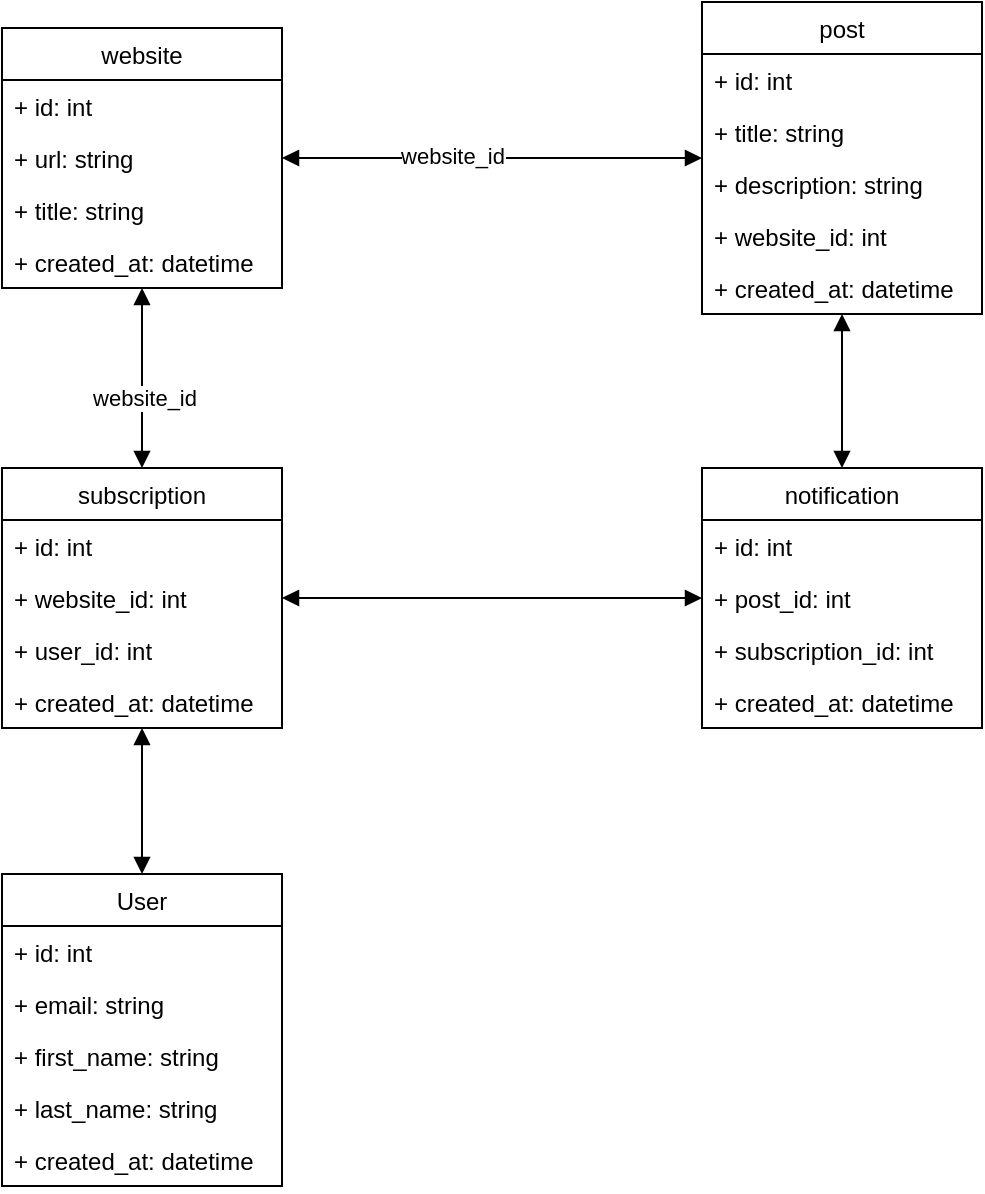 <mxfile version="20.2.3" type="device"><diagram id="9Jolle7zsJ_77y89-e4t" name="Page-1"><mxGraphModel dx="2062" dy="1217" grid="1" gridSize="10" guides="1" tooltips="1" connect="1" arrows="1" fold="1" page="1" pageScale="1" pageWidth="827" pageHeight="1169" math="0" shadow="0"><root><mxCell id="0"/><mxCell id="1" parent="0"/><mxCell id="-_HY_XK2ZcNqljR3L-3T-1" value="website" style="swimlane;fontStyle=0;childLayout=stackLayout;horizontal=1;startSize=26;fillColor=none;horizontalStack=0;resizeParent=1;resizeParentMax=0;resizeLast=0;collapsible=1;marginBottom=0;" vertex="1" parent="1"><mxGeometry x="100" y="437" width="140" height="130" as="geometry"/></mxCell><mxCell id="-_HY_XK2ZcNqljR3L-3T-2" value="+ id: int" style="text;strokeColor=none;fillColor=none;align=left;verticalAlign=top;spacingLeft=4;spacingRight=4;overflow=hidden;rotatable=0;points=[[0,0.5],[1,0.5]];portConstraint=eastwest;" vertex="1" parent="-_HY_XK2ZcNqljR3L-3T-1"><mxGeometry y="26" width="140" height="26" as="geometry"/></mxCell><mxCell id="-_HY_XK2ZcNqljR3L-3T-3" value="+ url: string" style="text;strokeColor=none;fillColor=none;align=left;verticalAlign=top;spacingLeft=4;spacingRight=4;overflow=hidden;rotatable=0;points=[[0,0.5],[1,0.5]];portConstraint=eastwest;" vertex="1" parent="-_HY_XK2ZcNqljR3L-3T-1"><mxGeometry y="52" width="140" height="26" as="geometry"/></mxCell><mxCell id="-_HY_XK2ZcNqljR3L-3T-4" value="+ title: string" style="text;strokeColor=none;fillColor=none;align=left;verticalAlign=top;spacingLeft=4;spacingRight=4;overflow=hidden;rotatable=0;points=[[0,0.5],[1,0.5]];portConstraint=eastwest;" vertex="1" parent="-_HY_XK2ZcNqljR3L-3T-1"><mxGeometry y="78" width="140" height="26" as="geometry"/></mxCell><mxCell id="-_HY_XK2ZcNqljR3L-3T-41" value="+ created_at: datetime" style="text;strokeColor=none;fillColor=none;align=left;verticalAlign=top;spacingLeft=4;spacingRight=4;overflow=hidden;rotatable=0;points=[[0,0.5],[1,0.5]];portConstraint=eastwest;" vertex="1" parent="-_HY_XK2ZcNqljR3L-3T-1"><mxGeometry y="104" width="140" height="26" as="geometry"/></mxCell><mxCell id="-_HY_XK2ZcNqljR3L-3T-5" value="post" style="swimlane;fontStyle=0;childLayout=stackLayout;horizontal=1;startSize=26;fillColor=none;horizontalStack=0;resizeParent=1;resizeParentMax=0;resizeLast=0;collapsible=1;marginBottom=0;" vertex="1" parent="1"><mxGeometry x="450" y="424" width="140" height="156" as="geometry"/></mxCell><mxCell id="-_HY_XK2ZcNqljR3L-3T-6" value="+ id: int" style="text;strokeColor=none;fillColor=none;align=left;verticalAlign=top;spacingLeft=4;spacingRight=4;overflow=hidden;rotatable=0;points=[[0,0.5],[1,0.5]];portConstraint=eastwest;" vertex="1" parent="-_HY_XK2ZcNqljR3L-3T-5"><mxGeometry y="26" width="140" height="26" as="geometry"/></mxCell><mxCell id="-_HY_XK2ZcNqljR3L-3T-7" value="+ title: string" style="text;strokeColor=none;fillColor=none;align=left;verticalAlign=top;spacingLeft=4;spacingRight=4;overflow=hidden;rotatable=0;points=[[0,0.5],[1,0.5]];portConstraint=eastwest;" vertex="1" parent="-_HY_XK2ZcNqljR3L-3T-5"><mxGeometry y="52" width="140" height="26" as="geometry"/></mxCell><mxCell id="-_HY_XK2ZcNqljR3L-3T-8" value="+ description: string" style="text;strokeColor=none;fillColor=none;align=left;verticalAlign=top;spacingLeft=4;spacingRight=4;overflow=hidden;rotatable=0;points=[[0,0.5],[1,0.5]];portConstraint=eastwest;" vertex="1" parent="-_HY_XK2ZcNqljR3L-3T-5"><mxGeometry y="78" width="140" height="26" as="geometry"/></mxCell><mxCell id="-_HY_XK2ZcNqljR3L-3T-13" value="+ website_id: int" style="text;strokeColor=none;fillColor=none;align=left;verticalAlign=top;spacingLeft=4;spacingRight=4;overflow=hidden;rotatable=0;points=[[0,0.5],[1,0.5]];portConstraint=eastwest;" vertex="1" parent="-_HY_XK2ZcNqljR3L-3T-5"><mxGeometry y="104" width="140" height="26" as="geometry"/></mxCell><mxCell id="-_HY_XK2ZcNqljR3L-3T-40" value="+ created_at: datetime" style="text;strokeColor=none;fillColor=none;align=left;verticalAlign=top;spacingLeft=4;spacingRight=4;overflow=hidden;rotatable=0;points=[[0,0.5],[1,0.5]];portConstraint=eastwest;" vertex="1" parent="-_HY_XK2ZcNqljR3L-3T-5"><mxGeometry y="130" width="140" height="26" as="geometry"/></mxCell><mxCell id="-_HY_XK2ZcNqljR3L-3T-15" value="subscription" style="swimlane;fontStyle=0;childLayout=stackLayout;horizontal=1;startSize=26;fillColor=none;horizontalStack=0;resizeParent=1;resizeParentMax=0;resizeLast=0;collapsible=1;marginBottom=0;" vertex="1" parent="1"><mxGeometry x="100" y="657" width="140" height="130" as="geometry"/></mxCell><mxCell id="-_HY_XK2ZcNqljR3L-3T-16" value="+ id: int" style="text;strokeColor=none;fillColor=none;align=left;verticalAlign=top;spacingLeft=4;spacingRight=4;overflow=hidden;rotatable=0;points=[[0,0.5],[1,0.5]];portConstraint=eastwest;" vertex="1" parent="-_HY_XK2ZcNqljR3L-3T-15"><mxGeometry y="26" width="140" height="26" as="geometry"/></mxCell><mxCell id="-_HY_XK2ZcNqljR3L-3T-17" value="+ website_id: int" style="text;strokeColor=none;fillColor=none;align=left;verticalAlign=top;spacingLeft=4;spacingRight=4;overflow=hidden;rotatable=0;points=[[0,0.5],[1,0.5]];portConstraint=eastwest;" vertex="1" parent="-_HY_XK2ZcNqljR3L-3T-15"><mxGeometry y="52" width="140" height="26" as="geometry"/></mxCell><mxCell id="-_HY_XK2ZcNqljR3L-3T-18" value="+ user_id: int" style="text;strokeColor=none;fillColor=none;align=left;verticalAlign=top;spacingLeft=4;spacingRight=4;overflow=hidden;rotatable=0;points=[[0,0.5],[1,0.5]];portConstraint=eastwest;" vertex="1" parent="-_HY_XK2ZcNqljR3L-3T-15"><mxGeometry y="78" width="140" height="26" as="geometry"/></mxCell><mxCell id="-_HY_XK2ZcNqljR3L-3T-42" value="+ created_at: datetime" style="text;strokeColor=none;fillColor=none;align=left;verticalAlign=top;spacingLeft=4;spacingRight=4;overflow=hidden;rotatable=0;points=[[0,0.5],[1,0.5]];portConstraint=eastwest;" vertex="1" parent="-_HY_XK2ZcNqljR3L-3T-15"><mxGeometry y="104" width="140" height="26" as="geometry"/></mxCell><mxCell id="-_HY_XK2ZcNqljR3L-3T-22" value="" style="endArrow=block;startArrow=block;endFill=1;startFill=1;html=1;rounded=0;" edge="1" parent="1" source="-_HY_XK2ZcNqljR3L-3T-1" target="-_HY_XK2ZcNqljR3L-3T-5"><mxGeometry width="160" relative="1" as="geometry"><mxPoint x="410" y="700" as="sourcePoint"/><mxPoint x="570" y="700" as="targetPoint"/></mxGeometry></mxCell><mxCell id="-_HY_XK2ZcNqljR3L-3T-23" value="website_id" style="edgeLabel;html=1;align=center;verticalAlign=middle;resizable=0;points=[];" vertex="1" connectable="0" parent="-_HY_XK2ZcNqljR3L-3T-22"><mxGeometry x="-0.191" y="1" relative="1" as="geometry"><mxPoint as="offset"/></mxGeometry></mxCell><mxCell id="-_HY_XK2ZcNqljR3L-3T-24" value="" style="endArrow=block;startArrow=block;endFill=1;startFill=1;html=1;rounded=0;" edge="1" parent="1" source="-_HY_XK2ZcNqljR3L-3T-1" target="-_HY_XK2ZcNqljR3L-3T-15"><mxGeometry width="160" relative="1" as="geometry"><mxPoint x="230" y="830" as="sourcePoint"/><mxPoint x="390" y="830" as="targetPoint"/></mxGeometry></mxCell><mxCell id="-_HY_XK2ZcNqljR3L-3T-25" value="website_id" style="edgeLabel;html=1;align=center;verticalAlign=middle;resizable=0;points=[];" vertex="1" connectable="0" parent="-_HY_XK2ZcNqljR3L-3T-24"><mxGeometry x="0.226" y="1" relative="1" as="geometry"><mxPoint as="offset"/></mxGeometry></mxCell><mxCell id="-_HY_XK2ZcNqljR3L-3T-26" value="User" style="swimlane;fontStyle=0;childLayout=stackLayout;horizontal=1;startSize=26;fillColor=none;horizontalStack=0;resizeParent=1;resizeParentMax=0;resizeLast=0;collapsible=1;marginBottom=0;" vertex="1" parent="1"><mxGeometry x="100" y="860" width="140" height="156" as="geometry"/></mxCell><mxCell id="-_HY_XK2ZcNqljR3L-3T-27" value="+ id: int" style="text;strokeColor=none;fillColor=none;align=left;verticalAlign=top;spacingLeft=4;spacingRight=4;overflow=hidden;rotatable=0;points=[[0,0.5],[1,0.5]];portConstraint=eastwest;" vertex="1" parent="-_HY_XK2ZcNqljR3L-3T-26"><mxGeometry y="26" width="140" height="26" as="geometry"/></mxCell><mxCell id="-_HY_XK2ZcNqljR3L-3T-28" value="+ email: string" style="text;strokeColor=none;fillColor=none;align=left;verticalAlign=top;spacingLeft=4;spacingRight=4;overflow=hidden;rotatable=0;points=[[0,0.5],[1,0.5]];portConstraint=eastwest;" vertex="1" parent="-_HY_XK2ZcNqljR3L-3T-26"><mxGeometry y="52" width="140" height="26" as="geometry"/></mxCell><mxCell id="-_HY_XK2ZcNqljR3L-3T-29" value="+ first_name: string" style="text;strokeColor=none;fillColor=none;align=left;verticalAlign=top;spacingLeft=4;spacingRight=4;overflow=hidden;rotatable=0;points=[[0,0.5],[1,0.5]];portConstraint=eastwest;" vertex="1" parent="-_HY_XK2ZcNqljR3L-3T-26"><mxGeometry y="78" width="140" height="26" as="geometry"/></mxCell><mxCell id="-_HY_XK2ZcNqljR3L-3T-31" value="+ last_name: string" style="text;strokeColor=none;fillColor=none;align=left;verticalAlign=top;spacingLeft=4;spacingRight=4;overflow=hidden;rotatable=0;points=[[0,0.5],[1,0.5]];portConstraint=eastwest;" vertex="1" parent="-_HY_XK2ZcNqljR3L-3T-26"><mxGeometry y="104" width="140" height="26" as="geometry"/></mxCell><mxCell id="-_HY_XK2ZcNqljR3L-3T-43" value="+ created_at: datetime" style="text;strokeColor=none;fillColor=none;align=left;verticalAlign=top;spacingLeft=4;spacingRight=4;overflow=hidden;rotatable=0;points=[[0,0.5],[1,0.5]];portConstraint=eastwest;" vertex="1" parent="-_HY_XK2ZcNqljR3L-3T-26"><mxGeometry y="130" width="140" height="26" as="geometry"/></mxCell><mxCell id="-_HY_XK2ZcNqljR3L-3T-30" value="" style="endArrow=block;startArrow=block;endFill=1;startFill=1;html=1;rounded=0;" edge="1" parent="1" source="-_HY_XK2ZcNqljR3L-3T-15" target="-_HY_XK2ZcNqljR3L-3T-26"><mxGeometry width="160" relative="1" as="geometry"><mxPoint x="210" y="880" as="sourcePoint"/><mxPoint x="370" y="880" as="targetPoint"/></mxGeometry></mxCell><mxCell id="-_HY_XK2ZcNqljR3L-3T-32" value="notification" style="swimlane;fontStyle=0;childLayout=stackLayout;horizontal=1;startSize=26;fillColor=none;horizontalStack=0;resizeParent=1;resizeParentMax=0;resizeLast=0;collapsible=1;marginBottom=0;" vertex="1" parent="1"><mxGeometry x="450" y="657" width="140" height="130" as="geometry"/></mxCell><mxCell id="-_HY_XK2ZcNqljR3L-3T-38" value="+ id: int" style="text;strokeColor=none;fillColor=none;align=left;verticalAlign=top;spacingLeft=4;spacingRight=4;overflow=hidden;rotatable=0;points=[[0,0.5],[1,0.5]];portConstraint=eastwest;" vertex="1" parent="-_HY_XK2ZcNqljR3L-3T-32"><mxGeometry y="26" width="140" height="26" as="geometry"/></mxCell><mxCell id="-_HY_XK2ZcNqljR3L-3T-33" value="+ post_id: int" style="text;strokeColor=none;fillColor=none;align=left;verticalAlign=top;spacingLeft=4;spacingRight=4;overflow=hidden;rotatable=0;points=[[0,0.5],[1,0.5]];portConstraint=eastwest;" vertex="1" parent="-_HY_XK2ZcNqljR3L-3T-32"><mxGeometry y="52" width="140" height="26" as="geometry"/></mxCell><mxCell id="-_HY_XK2ZcNqljR3L-3T-34" value="+ subscription_id: int" style="text;strokeColor=none;fillColor=none;align=left;verticalAlign=top;spacingLeft=4;spacingRight=4;overflow=hidden;rotatable=0;points=[[0,0.5],[1,0.5]];portConstraint=eastwest;" vertex="1" parent="-_HY_XK2ZcNqljR3L-3T-32"><mxGeometry y="78" width="140" height="26" as="geometry"/></mxCell><mxCell id="-_HY_XK2ZcNqljR3L-3T-39" value="+ created_at: datetime" style="text;strokeColor=none;fillColor=none;align=left;verticalAlign=top;spacingLeft=4;spacingRight=4;overflow=hidden;rotatable=0;points=[[0,0.5],[1,0.5]];portConstraint=eastwest;" vertex="1" parent="-_HY_XK2ZcNqljR3L-3T-32"><mxGeometry y="104" width="140" height="26" as="geometry"/></mxCell><mxCell id="-_HY_XK2ZcNqljR3L-3T-36" value="" style="endArrow=block;startArrow=block;endFill=1;startFill=1;html=1;rounded=0;" edge="1" parent="1" source="-_HY_XK2ZcNqljR3L-3T-15" target="-_HY_XK2ZcNqljR3L-3T-32"><mxGeometry width="160" relative="1" as="geometry"><mxPoint x="350" y="860" as="sourcePoint"/><mxPoint x="510" y="860" as="targetPoint"/></mxGeometry></mxCell><mxCell id="-_HY_XK2ZcNqljR3L-3T-37" value="" style="endArrow=block;startArrow=block;endFill=1;startFill=1;html=1;rounded=0;" edge="1" parent="1" source="-_HY_XK2ZcNqljR3L-3T-5" target="-_HY_XK2ZcNqljR3L-3T-32"><mxGeometry width="160" relative="1" as="geometry"><mxPoint x="450" y="880" as="sourcePoint"/><mxPoint x="610" y="880" as="targetPoint"/></mxGeometry></mxCell></root></mxGraphModel></diagram></mxfile>